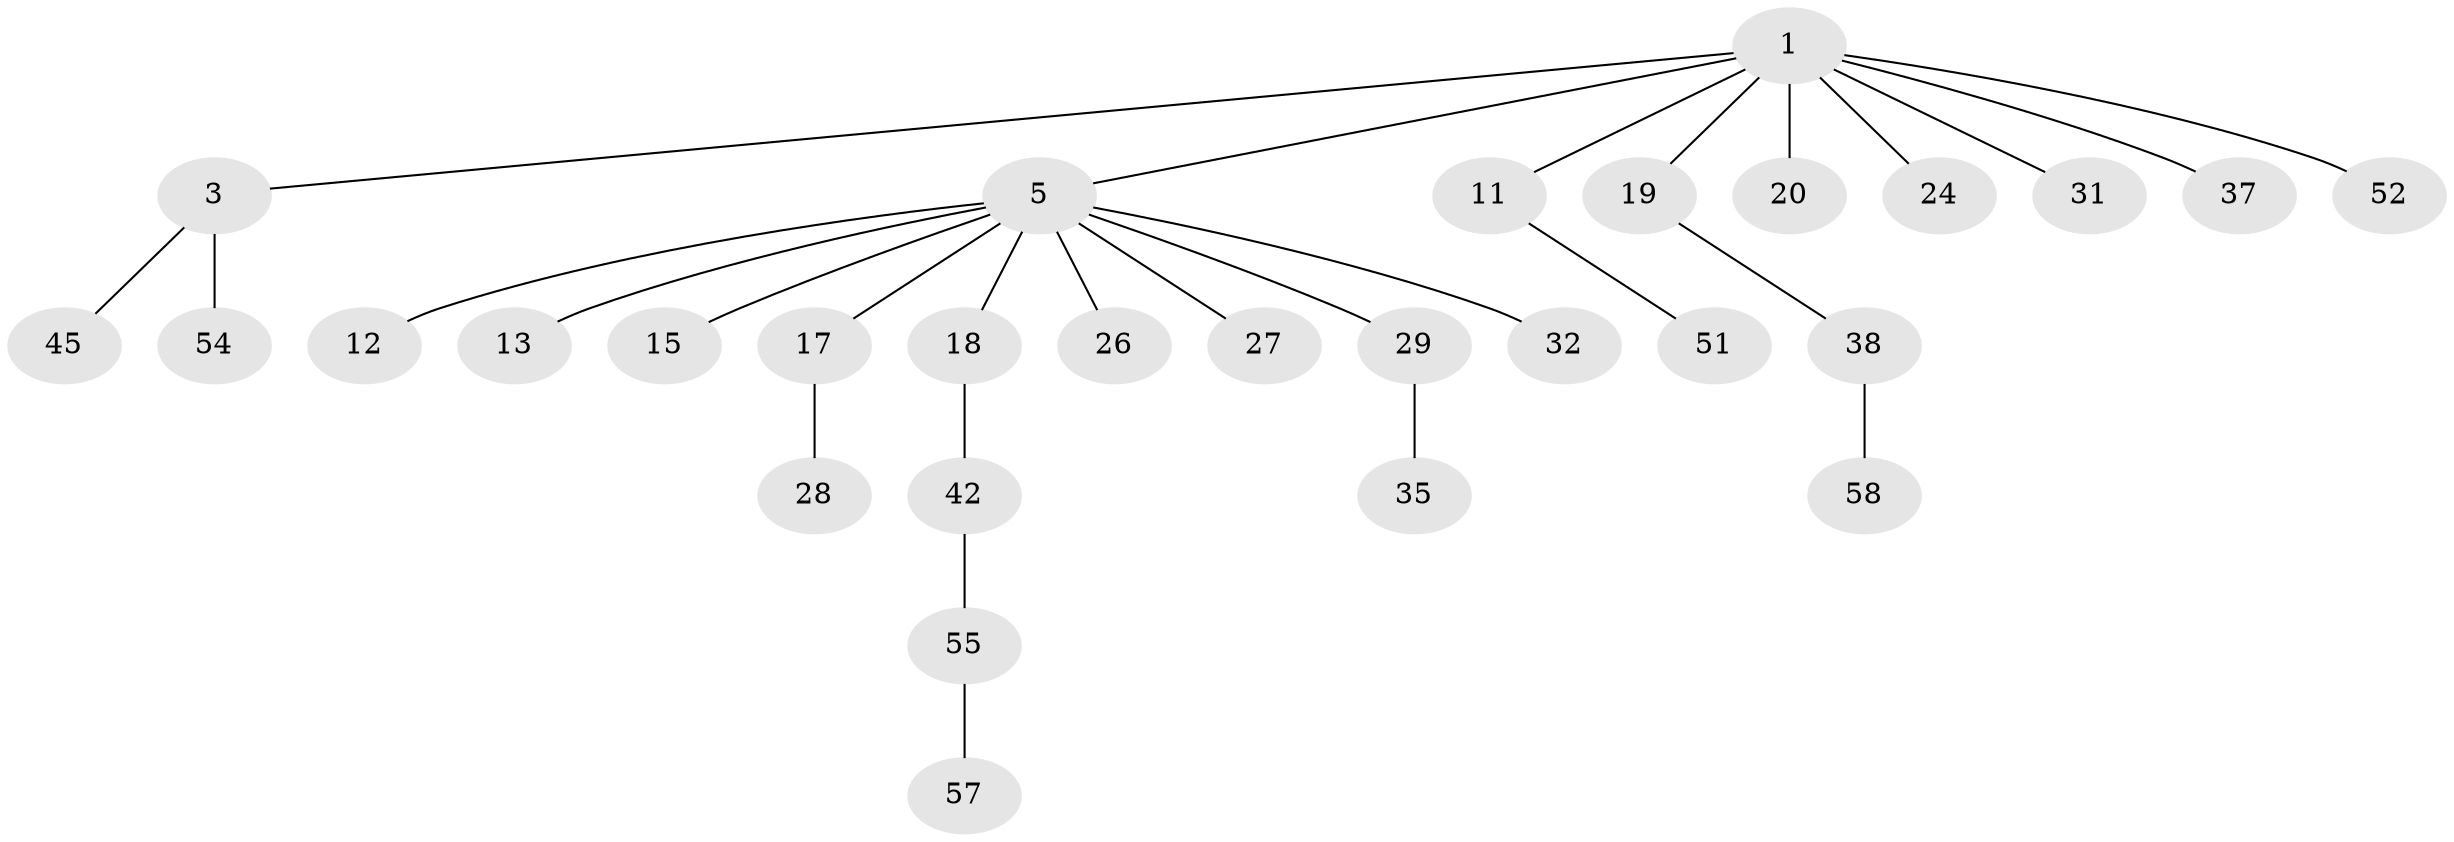 // original degree distribution, {4: 0.06896551724137931, 3: 0.08620689655172414, 8: 0.017241379310344827, 5: 0.034482758620689655, 2: 0.3275862068965517, 1: 0.46551724137931033}
// Generated by graph-tools (version 1.1) at 2025/19/03/04/25 18:19:22]
// undirected, 29 vertices, 28 edges
graph export_dot {
graph [start="1"]
  node [color=gray90,style=filled];
  1 [super="+2+36+4"];
  3 [super="+30+22"];
  5 [super="+6+33+8+41+7+44"];
  11;
  12;
  13;
  15 [super="+49"];
  17;
  18;
  19;
  20 [super="+50"];
  24;
  26;
  27;
  28;
  29 [super="+34+56"];
  31;
  32 [super="+46"];
  35 [super="+47"];
  37 [super="+48"];
  38;
  42;
  45;
  51;
  52 [super="+53"];
  54;
  55;
  57;
  58;
  1 -- 3;
  1 -- 52;
  1 -- 5;
  1 -- 37;
  1 -- 19;
  1 -- 20;
  1 -- 24;
  1 -- 11;
  1 -- 31;
  3 -- 54;
  3 -- 45;
  5 -- 15;
  5 -- 17;
  5 -- 27;
  5 -- 12;
  5 -- 18;
  5 -- 13;
  5 -- 32;
  5 -- 26;
  5 -- 29;
  11 -- 51;
  17 -- 28;
  18 -- 42;
  19 -- 38;
  29 -- 35;
  38 -- 58;
  42 -- 55;
  55 -- 57;
}
